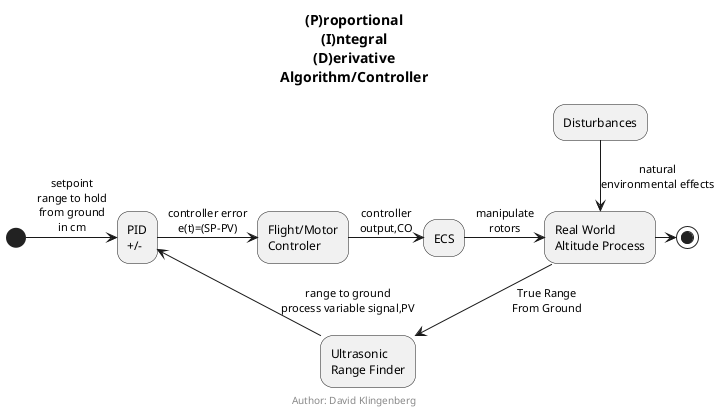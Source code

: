 @startuml
title (**P**)roportional\n(**I**)ntegral\n(**D**)erivative\nAlgorithm/Controller
	(*) -> [setpoint\nrange to hold\nfrom ground\nin cm] "PID\n+/-" as pid
    -> [controller error\ne(t)=(SP-PV)] "Flight/Motor\nControler" as mc
    "Real World\nAltitude Process" as fb  --> [True Range\nFrom Ground] "Ultrasonic\nRange Finder" as rf
    rf --> [range to ground\nprocess variable signal,PV] pid
    mc ->[controller\noutput,CO] "ECS" as ecs
    ecs -> [manipulate\nrotors] fb
    fb -> (*)
    "Disturbances" as di --> [natural\nenvironmental effects] fb
footer Author: David Klingenberg
@enduml